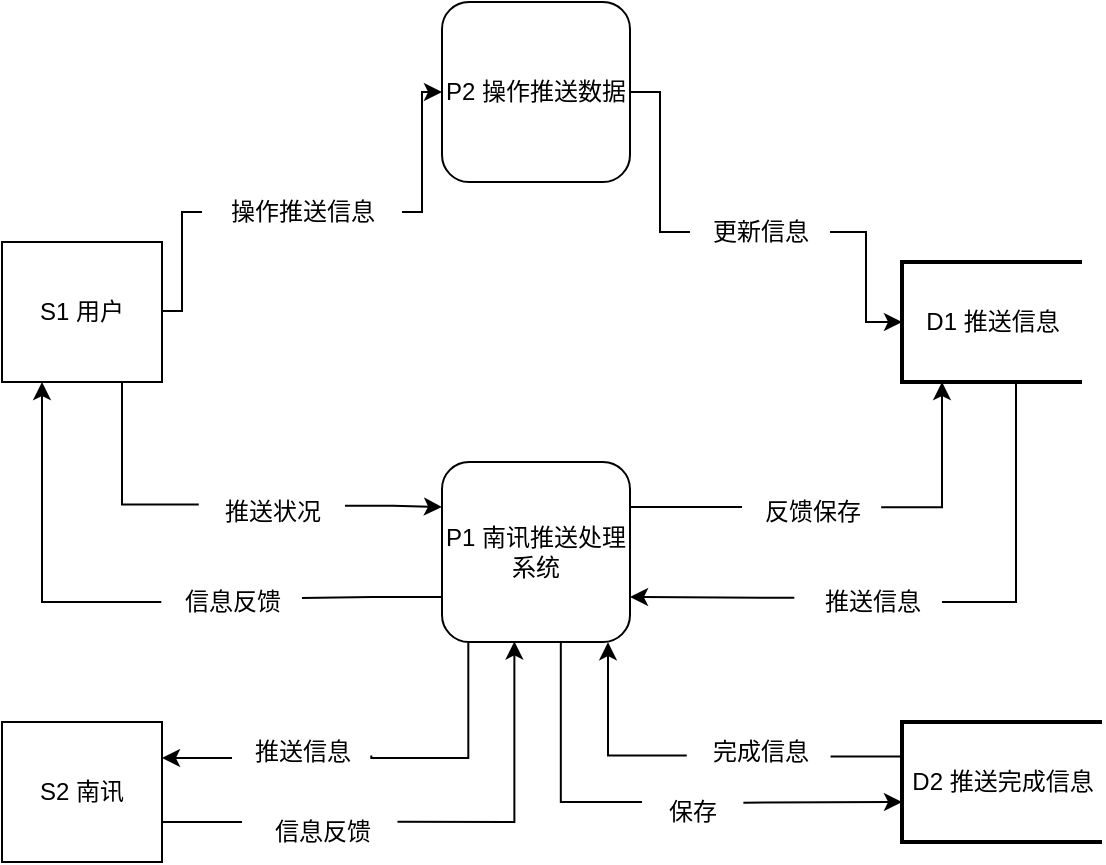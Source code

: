<mxfile version="20.5.1" type="github">
  <diagram id="307WcVFmkp1FFGV7HXbk" name="第 1 页">
    <mxGraphModel dx="1018" dy="528" grid="1" gridSize="10" guides="1" tooltips="1" connect="1" arrows="1" fold="1" page="1" pageScale="1" pageWidth="827" pageHeight="1169" math="0" shadow="0">
      <root>
        <mxCell id="0" />
        <mxCell id="1" parent="0" />
        <mxCell id="2LLIWVW_UZZgvgAXtciZ-1" value="P1 南讯推送处理系统" style="rounded=1;whiteSpace=wrap;html=1;" parent="1" vertex="1">
          <mxGeometry x="290" y="310" width="94" height="90" as="geometry" />
        </mxCell>
        <mxCell id="2LLIWVW_UZZgvgAXtciZ-2" value="S1 用户" style="rounded=0;whiteSpace=wrap;html=1;" parent="1" vertex="1">
          <mxGeometry x="70" y="200" width="80" height="70" as="geometry" />
        </mxCell>
        <mxCell id="2LLIWVW_UZZgvgAXtciZ-4" value="P2 操作推送数据" style="rounded=1;whiteSpace=wrap;html=1;" parent="1" vertex="1">
          <mxGeometry x="290" y="80" width="94" height="90" as="geometry" />
        </mxCell>
        <mxCell id="2LLIWVW_UZZgvgAXtciZ-5" value="D1 推送信息" style="strokeWidth=2;html=1;shape=mxgraph.flowchart.annotation_1;align=center;pointerEvents=1;" parent="1" vertex="1">
          <mxGeometry x="520" y="210" width="90" height="60" as="geometry" />
        </mxCell>
        <mxCell id="2LLIWVW_UZZgvgAXtciZ-6" value="" style="endArrow=classic;html=1;rounded=0;edgeStyle=elbowEdgeStyle;entryX=0;entryY=0.5;entryDx=0;entryDy=0;startArrow=none;" parent="1" source="2LLIWVW_UZZgvgAXtciZ-18" target="2LLIWVW_UZZgvgAXtciZ-4" edge="1">
          <mxGeometry width="50" height="50" relative="1" as="geometry">
            <mxPoint x="150" y="234.5" as="sourcePoint" />
            <mxPoint x="320" y="234.5" as="targetPoint" />
          </mxGeometry>
        </mxCell>
        <mxCell id="2LLIWVW_UZZgvgAXtciZ-7" value="S2 南讯" style="rounded=0;whiteSpace=wrap;html=1;" parent="1" vertex="1">
          <mxGeometry x="70" y="440" width="80" height="70" as="geometry" />
        </mxCell>
        <mxCell id="2LLIWVW_UZZgvgAXtciZ-8" value="D2 推送完成信息" style="strokeWidth=2;html=1;shape=mxgraph.flowchart.annotation_1;align=center;pointerEvents=1;" parent="1" vertex="1">
          <mxGeometry x="520" y="440" width="100" height="60" as="geometry" />
        </mxCell>
        <mxCell id="2LLIWVW_UZZgvgAXtciZ-9" value="" style="endArrow=classic;html=1;rounded=0;exitX=1;exitY=0.5;exitDx=0;exitDy=0;edgeStyle=elbowEdgeStyle;elbow=horizontal;startArrow=none;" parent="1" source="2LLIWVW_UZZgvgAXtciZ-19" edge="1">
          <mxGeometry width="50" height="50" relative="1" as="geometry">
            <mxPoint x="470" y="290" as="sourcePoint" />
            <mxPoint x="520" y="240" as="targetPoint" />
          </mxGeometry>
        </mxCell>
        <mxCell id="2LLIWVW_UZZgvgAXtciZ-10" value="" style="endArrow=classic;html=1;rounded=0;exitX=-0.005;exitY=0.498;exitDx=0;exitDy=0;edgeStyle=elbowEdgeStyle;entryX=0.25;entryY=1;entryDx=0;entryDy=0;startArrow=none;elbow=vertical;exitPerimeter=0;" parent="1" source="2LLIWVW_UZZgvgAXtciZ-39" target="2LLIWVW_UZZgvgAXtciZ-2" edge="1">
          <mxGeometry width="50" height="50" relative="1" as="geometry">
            <mxPoint x="60" y="320" as="sourcePoint" />
            <mxPoint x="110" y="270" as="targetPoint" />
            <Array as="points">
              <mxPoint x="120" y="380" />
            </Array>
          </mxGeometry>
        </mxCell>
        <mxCell id="2LLIWVW_UZZgvgAXtciZ-11" value="" style="endArrow=classic;html=1;rounded=0;entryX=1;entryY=0.75;entryDx=0;entryDy=0;edgeStyle=elbowEdgeStyle;exitX=-0.055;exitY=0.428;exitDx=0;exitDy=0;exitPerimeter=0;startArrow=none;" parent="1" source="2LLIWVW_UZZgvgAXtciZ-24" target="2LLIWVW_UZZgvgAXtciZ-1" edge="1">
          <mxGeometry width="50" height="50" relative="1" as="geometry">
            <mxPoint x="560" y="270" as="sourcePoint" />
            <mxPoint x="610" y="220" as="targetPoint" />
            <Array as="points">
              <mxPoint x="450" y="378" />
            </Array>
          </mxGeometry>
        </mxCell>
        <mxCell id="2LLIWVW_UZZgvgAXtciZ-12" value="" style="endArrow=classic;html=1;rounded=0;entryX=0;entryY=0.25;entryDx=0;entryDy=0;exitX=1.021;exitY=0.394;exitDx=0;exitDy=0;edgeStyle=elbowEdgeStyle;startArrow=none;exitPerimeter=0;" parent="1" source="2LLIWVW_UZZgvgAXtciZ-40" target="2LLIWVW_UZZgvgAXtciZ-1" edge="1">
          <mxGeometry width="50" height="50" relative="1" as="geometry">
            <mxPoint x="240" y="390" as="sourcePoint" />
            <mxPoint x="290" y="340" as="targetPoint" />
            <Array as="points" />
          </mxGeometry>
        </mxCell>
        <mxCell id="2LLIWVW_UZZgvgAXtciZ-13" value="" style="endArrow=classic;html=1;rounded=0;exitX=0.994;exitY=0.42;exitDx=0;exitDy=0;edgeStyle=elbowEdgeStyle;startArrow=none;exitPerimeter=0;" parent="1" source="2LLIWVW_UZZgvgAXtciZ-30" edge="1">
          <mxGeometry width="50" height="50" relative="1" as="geometry">
            <mxPoint x="490" y="320" as="sourcePoint" />
            <mxPoint x="540" y="270" as="targetPoint" />
            <Array as="points">
              <mxPoint x="540" y="300" />
            </Array>
          </mxGeometry>
        </mxCell>
        <mxCell id="2LLIWVW_UZZgvgAXtciZ-14" value="" style="endArrow=classic;html=1;rounded=0;entryX=1;entryY=0.25;entryDx=0;entryDy=0;edgeStyle=elbowEdgeStyle;elbow=vertical;startArrow=none;" parent="1" source="2LLIWVW_UZZgvgAXtciZ-44" target="2LLIWVW_UZZgvgAXtciZ-7" edge="1">
          <mxGeometry width="50" height="50" relative="1" as="geometry">
            <mxPoint x="300" y="400" as="sourcePoint" />
            <mxPoint x="250" y="510" as="targetPoint" />
            <Array as="points">
              <mxPoint x="170" y="458" />
            </Array>
          </mxGeometry>
        </mxCell>
        <mxCell id="2LLIWVW_UZZgvgAXtciZ-15" value="" style="endArrow=classic;html=1;rounded=0;exitX=1.039;exitY=0.331;exitDx=0;exitDy=0;entryX=0.385;entryY=0.997;entryDx=0;entryDy=0;entryPerimeter=0;edgeStyle=elbowEdgeStyle;elbow=vertical;startArrow=none;exitPerimeter=0;" parent="1" source="2LLIWVW_UZZgvgAXtciZ-38" target="2LLIWVW_UZZgvgAXtciZ-1" edge="1">
          <mxGeometry width="50" height="50" relative="1" as="geometry">
            <mxPoint x="290" y="450" as="sourcePoint" />
            <mxPoint x="340" y="400" as="targetPoint" />
            <Array as="points">
              <mxPoint x="240" y="490" />
            </Array>
          </mxGeometry>
        </mxCell>
        <mxCell id="2LLIWVW_UZZgvgAXtciZ-16" value="" style="endArrow=classic;html=1;rounded=0;exitX=1.014;exitY=0.344;exitDx=0;exitDy=0;exitPerimeter=0;edgeStyle=elbowEdgeStyle;elbow=vertical;startArrow=none;" parent="1" source="2LLIWVW_UZZgvgAXtciZ-32" edge="1">
          <mxGeometry width="50" height="50" relative="1" as="geometry">
            <mxPoint x="470" y="530" as="sourcePoint" />
            <mxPoint x="520" y="480" as="targetPoint" />
            <Array as="points">
              <mxPoint x="440" y="480" />
            </Array>
          </mxGeometry>
        </mxCell>
        <mxCell id="2LLIWVW_UZZgvgAXtciZ-17" value="" style="endArrow=classic;html=1;rounded=0;entryX=0.883;entryY=1.001;entryDx=0;entryDy=0;entryPerimeter=0;exitX=-0.023;exitY=0.557;exitDx=0;exitDy=0;exitPerimeter=0;edgeStyle=elbowEdgeStyle;startArrow=none;" parent="1" source="2LLIWVW_UZZgvgAXtciZ-36" target="2LLIWVW_UZZgvgAXtciZ-1" edge="1">
          <mxGeometry width="50" height="50" relative="1" as="geometry">
            <mxPoint x="480" y="430" as="sourcePoint" />
            <mxPoint x="370" y="400" as="targetPoint" />
            <Array as="points">
              <mxPoint x="373" y="430" />
            </Array>
          </mxGeometry>
        </mxCell>
        <mxCell id="2LLIWVW_UZZgvgAXtciZ-19" value="更新信息" style="text;html=1;align=center;verticalAlign=middle;resizable=0;points=[];autosize=1;strokeColor=none;fillColor=none;" parent="1" vertex="1">
          <mxGeometry x="414" y="180" width="70" height="30" as="geometry" />
        </mxCell>
        <mxCell id="2LLIWVW_UZZgvgAXtciZ-22" value="" style="endArrow=none;html=1;rounded=0;exitX=1;exitY=0.5;exitDx=0;exitDy=0;edgeStyle=elbowEdgeStyle;elbow=horizontal;" parent="1" source="2LLIWVW_UZZgvgAXtciZ-4" target="2LLIWVW_UZZgvgAXtciZ-19" edge="1">
          <mxGeometry width="50" height="50" relative="1" as="geometry">
            <mxPoint x="384" y="125" as="sourcePoint" />
            <mxPoint x="520" y="240" as="targetPoint" />
          </mxGeometry>
        </mxCell>
        <mxCell id="2LLIWVW_UZZgvgAXtciZ-18" value="操作推送信息" style="text;html=1;align=center;verticalAlign=middle;resizable=0;points=[];autosize=1;strokeColor=none;fillColor=none;" parent="1" vertex="1">
          <mxGeometry x="170" y="170" width="100" height="30" as="geometry" />
        </mxCell>
        <mxCell id="2LLIWVW_UZZgvgAXtciZ-23" value="" style="endArrow=none;html=1;rounded=0;edgeStyle=elbowEdgeStyle;entryX=0;entryY=0.5;entryDx=0;entryDy=0;" parent="1" target="2LLIWVW_UZZgvgAXtciZ-18" edge="1">
          <mxGeometry width="50" height="50" relative="1" as="geometry">
            <mxPoint x="150" y="234.5" as="sourcePoint" />
            <mxPoint x="290" y="125" as="targetPoint" />
          </mxGeometry>
        </mxCell>
        <mxCell id="2LLIWVW_UZZgvgAXtciZ-24" value="推送信息" style="text;html=1;align=center;verticalAlign=middle;resizable=0;points=[];autosize=1;strokeColor=none;fillColor=none;" parent="1" vertex="1">
          <mxGeometry x="470" y="365" width="70" height="30" as="geometry" />
        </mxCell>
        <mxCell id="2LLIWVW_UZZgvgAXtciZ-29" value="" style="endArrow=none;html=1;rounded=0;edgeStyle=elbowEdgeStyle;exitX=0.713;exitY=0.992;exitDx=0;exitDy=0;exitPerimeter=0;" parent="1" source="2LLIWVW_UZZgvgAXtciZ-5" edge="1">
          <mxGeometry width="50" height="50" relative="1" as="geometry">
            <mxPoint x="584.17" y="269.52" as="sourcePoint" />
            <mxPoint x="540" y="380" as="targetPoint" />
            <Array as="points">
              <mxPoint x="577" y="320" />
            </Array>
          </mxGeometry>
        </mxCell>
        <mxCell id="2LLIWVW_UZZgvgAXtciZ-30" value="反馈保存" style="text;html=1;align=center;verticalAlign=middle;resizable=0;points=[];autosize=1;strokeColor=none;fillColor=none;" parent="1" vertex="1">
          <mxGeometry x="440" y="320" width="70" height="30" as="geometry" />
        </mxCell>
        <mxCell id="2LLIWVW_UZZgvgAXtciZ-31" value="" style="endArrow=none;html=1;rounded=0;exitX=1;exitY=0.25;exitDx=0;exitDy=0;edgeStyle=elbowEdgeStyle;entryX=0.001;entryY=0.398;entryDx=0;entryDy=0;entryPerimeter=0;" parent="1" source="2LLIWVW_UZZgvgAXtciZ-1" target="2LLIWVW_UZZgvgAXtciZ-30" edge="1">
          <mxGeometry width="50" height="50" relative="1" as="geometry">
            <mxPoint x="384" y="332.5" as="sourcePoint" />
            <mxPoint x="440" y="332" as="targetPoint" />
            <Array as="points">
              <mxPoint x="440" y="340" />
              <mxPoint x="430" y="330" />
            </Array>
          </mxGeometry>
        </mxCell>
        <mxCell id="2LLIWVW_UZZgvgAXtciZ-32" value="保存" style="text;html=1;align=center;verticalAlign=middle;resizable=0;points=[];autosize=1;strokeColor=none;fillColor=none;" parent="1" vertex="1">
          <mxGeometry x="390" y="470" width="50" height="30" as="geometry" />
        </mxCell>
        <mxCell id="2LLIWVW_UZZgvgAXtciZ-35" value="" style="endArrow=none;html=1;rounded=0;exitX=0.632;exitY=0.999;exitDx=0;exitDy=0;exitPerimeter=0;edgeStyle=elbowEdgeStyle;elbow=vertical;entryX=0;entryY=0.333;entryDx=0;entryDy=0;entryPerimeter=0;" parent="1" source="2LLIWVW_UZZgvgAXtciZ-1" target="2LLIWVW_UZZgvgAXtciZ-32" edge="1">
          <mxGeometry width="50" height="50" relative="1" as="geometry">
            <mxPoint x="349.408" y="399.91" as="sourcePoint" />
            <mxPoint x="520" y="480" as="targetPoint" />
            <Array as="points">
              <mxPoint x="370" y="480" />
            </Array>
          </mxGeometry>
        </mxCell>
        <mxCell id="2LLIWVW_UZZgvgAXtciZ-36" value="完成信息" style="text;html=1;align=center;verticalAlign=middle;resizable=0;points=[];autosize=1;strokeColor=none;fillColor=none;" parent="1" vertex="1">
          <mxGeometry x="414" y="440" width="70" height="30" as="geometry" />
        </mxCell>
        <mxCell id="2LLIWVW_UZZgvgAXtciZ-37" value="" style="endArrow=none;html=1;rounded=0;entryX=1.004;entryY=0.573;entryDx=0;entryDy=0;entryPerimeter=0;exitX=-0.005;exitY=0.287;exitDx=0;exitDy=0;exitPerimeter=0;edgeStyle=elbowEdgeStyle;" parent="1" source="2LLIWVW_UZZgvgAXtciZ-8" target="2LLIWVW_UZZgvgAXtciZ-36" edge="1">
          <mxGeometry width="50" height="50" relative="1" as="geometry">
            <mxPoint x="519.5" y="457.22" as="sourcePoint" />
            <mxPoint x="373.002" y="400.09" as="targetPoint" />
            <Array as="points" />
          </mxGeometry>
        </mxCell>
        <mxCell id="2LLIWVW_UZZgvgAXtciZ-40" value="推送状况" style="text;html=1;align=center;verticalAlign=middle;resizable=0;points=[];autosize=1;strokeColor=none;fillColor=none;" parent="1" vertex="1">
          <mxGeometry x="170" y="320" width="70" height="30" as="geometry" />
        </mxCell>
        <mxCell id="2LLIWVW_UZZgvgAXtciZ-41" value="" style="endArrow=none;html=1;rounded=0;entryX=-0.023;entryY=0.373;entryDx=0;entryDy=0;exitX=0.75;exitY=1;exitDx=0;exitDy=0;edgeStyle=elbowEdgeStyle;entryPerimeter=0;" parent="1" source="2LLIWVW_UZZgvgAXtciZ-2" target="2LLIWVW_UZZgvgAXtciZ-40" edge="1">
          <mxGeometry width="50" height="50" relative="1" as="geometry">
            <mxPoint x="130" y="270" as="sourcePoint" />
            <mxPoint x="290" y="332.5" as="targetPoint" />
            <Array as="points">
              <mxPoint x="130" y="300" />
            </Array>
          </mxGeometry>
        </mxCell>
        <mxCell id="2LLIWVW_UZZgvgAXtciZ-39" value="信息反馈" style="text;html=1;align=center;verticalAlign=middle;resizable=0;points=[];autosize=1;strokeColor=none;fillColor=none;" parent="1" vertex="1">
          <mxGeometry x="150" y="365" width="70" height="30" as="geometry" />
        </mxCell>
        <mxCell id="2LLIWVW_UZZgvgAXtciZ-42" value="" style="endArrow=none;html=1;rounded=0;exitX=0;exitY=0.75;exitDx=0;exitDy=0;edgeStyle=elbowEdgeStyle;" parent="1" source="2LLIWVW_UZZgvgAXtciZ-1" edge="1">
          <mxGeometry width="50" height="50" relative="1" as="geometry">
            <mxPoint x="290" y="377.5" as="sourcePoint" />
            <mxPoint x="220" y="378" as="targetPoint" />
            <Array as="points" />
          </mxGeometry>
        </mxCell>
        <mxCell id="2LLIWVW_UZZgvgAXtciZ-38" value="信息反馈" style="text;html=1;align=center;verticalAlign=middle;resizable=0;points=[];autosize=1;strokeColor=none;fillColor=none;" parent="1" vertex="1">
          <mxGeometry x="195" y="480" width="70" height="30" as="geometry" />
        </mxCell>
        <mxCell id="2LLIWVW_UZZgvgAXtciZ-43" value="" style="endArrow=none;html=1;rounded=0;exitX=1;exitY=0.75;exitDx=0;exitDy=0;edgeStyle=elbowEdgeStyle;elbow=vertical;" parent="1" source="2LLIWVW_UZZgvgAXtciZ-7" edge="1">
          <mxGeometry width="50" height="50" relative="1" as="geometry">
            <mxPoint x="150" y="492.5" as="sourcePoint" />
            <mxPoint x="190" y="490" as="targetPoint" />
            <Array as="points">
              <mxPoint x="180" y="490" />
              <mxPoint x="190" y="493" />
            </Array>
          </mxGeometry>
        </mxCell>
        <mxCell id="2LLIWVW_UZZgvgAXtciZ-44" value="推送信息" style="text;html=1;align=center;verticalAlign=middle;resizable=0;points=[];autosize=1;strokeColor=none;fillColor=none;" parent="1" vertex="1">
          <mxGeometry x="185" y="440" width="70" height="30" as="geometry" />
        </mxCell>
        <mxCell id="2LLIWVW_UZZgvgAXtciZ-45" value="" style="endArrow=none;html=1;rounded=0;entryX=0.995;entryY=0.56;entryDx=0;entryDy=0;exitX=0.14;exitY=1.002;exitDx=0;exitDy=0;exitPerimeter=0;edgeStyle=elbowEdgeStyle;elbow=vertical;entryPerimeter=0;" parent="1" source="2LLIWVW_UZZgvgAXtciZ-1" target="2LLIWVW_UZZgvgAXtciZ-44" edge="1">
          <mxGeometry width="50" height="50" relative="1" as="geometry">
            <mxPoint x="303.16" y="400.18" as="sourcePoint" />
            <mxPoint x="150" y="457.5" as="targetPoint" />
            <Array as="points">
              <mxPoint x="230" y="458" />
            </Array>
          </mxGeometry>
        </mxCell>
      </root>
    </mxGraphModel>
  </diagram>
</mxfile>
